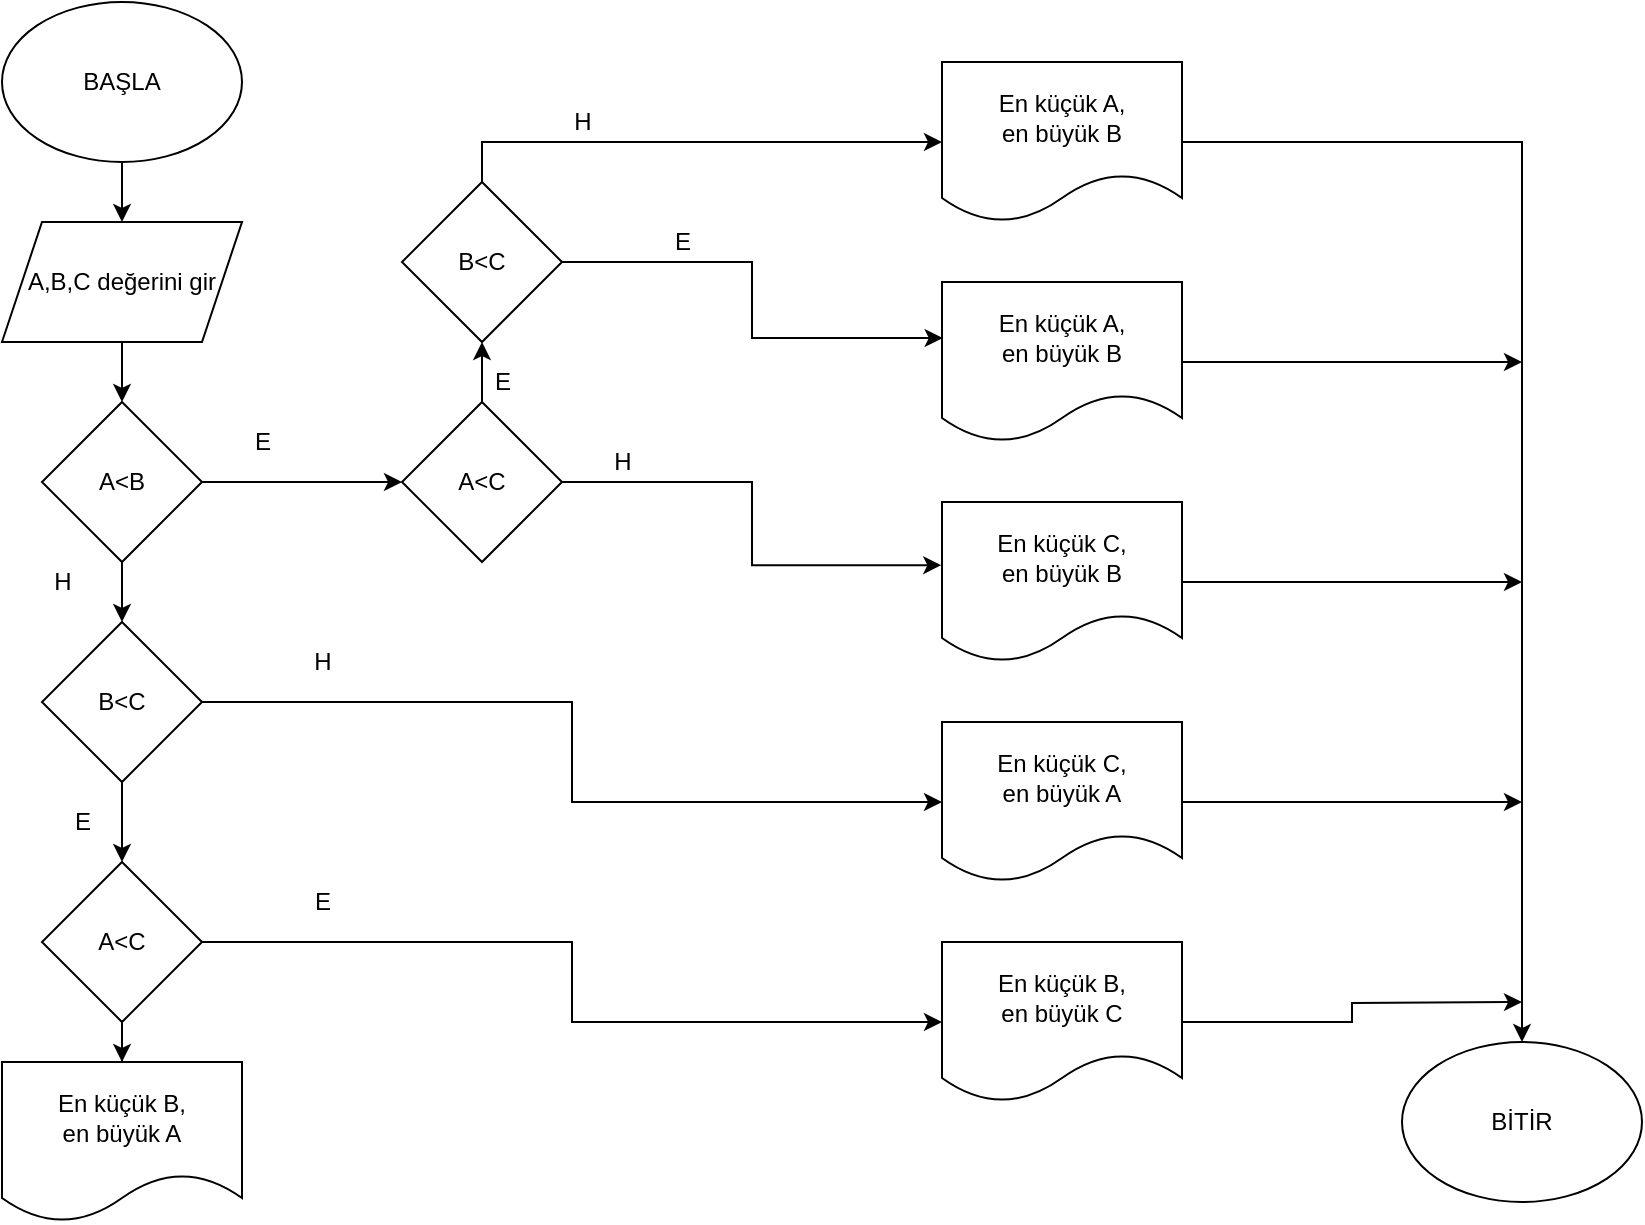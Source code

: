 <mxfile version="15.5.9" type="github">
  <diagram id="C5RBs43oDa-KdzZeNtuy" name="Page-1">
    <mxGraphModel dx="998" dy="548" grid="1" gridSize="10" guides="1" tooltips="1" connect="1" arrows="1" fold="1" page="1" pageScale="1" pageWidth="827" pageHeight="1169" math="0" shadow="0">
      <root>
        <mxCell id="WIyWlLk6GJQsqaUBKTNV-0" />
        <mxCell id="WIyWlLk6GJQsqaUBKTNV-1" parent="WIyWlLk6GJQsqaUBKTNV-0" />
        <mxCell id="-4Ovi9yf2yFajbggfB0S-118" style="edgeStyle=orthogonalEdgeStyle;rounded=0;orthogonalLoop=1;jettySize=auto;html=1;entryX=0.5;entryY=0;entryDx=0;entryDy=0;" edge="1" parent="WIyWlLk6GJQsqaUBKTNV-1" source="-4Ovi9yf2yFajbggfB0S-116" target="-4Ovi9yf2yFajbggfB0S-117">
          <mxGeometry relative="1" as="geometry" />
        </mxCell>
        <mxCell id="-4Ovi9yf2yFajbggfB0S-116" value="BAŞLA" style="ellipse;whiteSpace=wrap;html=1;" vertex="1" parent="WIyWlLk6GJQsqaUBKTNV-1">
          <mxGeometry x="50" width="120" height="80" as="geometry" />
        </mxCell>
        <mxCell id="-4Ovi9yf2yFajbggfB0S-120" style="edgeStyle=orthogonalEdgeStyle;rounded=0;orthogonalLoop=1;jettySize=auto;html=1;entryX=0.5;entryY=0;entryDx=0;entryDy=0;" edge="1" parent="WIyWlLk6GJQsqaUBKTNV-1" source="-4Ovi9yf2yFajbggfB0S-117" target="-4Ovi9yf2yFajbggfB0S-119">
          <mxGeometry relative="1" as="geometry" />
        </mxCell>
        <mxCell id="-4Ovi9yf2yFajbggfB0S-117" value="A,B,C değerini gir" style="shape=parallelogram;perimeter=parallelogramPerimeter;whiteSpace=wrap;html=1;fixedSize=1;" vertex="1" parent="WIyWlLk6GJQsqaUBKTNV-1">
          <mxGeometry x="50" y="110" width="120" height="60" as="geometry" />
        </mxCell>
        <mxCell id="-4Ovi9yf2yFajbggfB0S-123" style="edgeStyle=orthogonalEdgeStyle;rounded=0;orthogonalLoop=1;jettySize=auto;html=1;entryX=0.5;entryY=0;entryDx=0;entryDy=0;" edge="1" parent="WIyWlLk6GJQsqaUBKTNV-1" source="-4Ovi9yf2yFajbggfB0S-119" target="-4Ovi9yf2yFajbggfB0S-121">
          <mxGeometry relative="1" as="geometry" />
        </mxCell>
        <mxCell id="-4Ovi9yf2yFajbggfB0S-131" style="edgeStyle=orthogonalEdgeStyle;rounded=0;orthogonalLoop=1;jettySize=auto;html=1;entryX=0;entryY=0.5;entryDx=0;entryDy=0;" edge="1" parent="WIyWlLk6GJQsqaUBKTNV-1" source="-4Ovi9yf2yFajbggfB0S-119" target="-4Ovi9yf2yFajbggfB0S-129">
          <mxGeometry relative="1" as="geometry" />
        </mxCell>
        <mxCell id="-4Ovi9yf2yFajbggfB0S-119" value="A&amp;lt;B" style="rhombus;whiteSpace=wrap;html=1;" vertex="1" parent="WIyWlLk6GJQsqaUBKTNV-1">
          <mxGeometry x="70" y="200" width="80" height="80" as="geometry" />
        </mxCell>
        <mxCell id="-4Ovi9yf2yFajbggfB0S-125" style="edgeStyle=orthogonalEdgeStyle;rounded=0;orthogonalLoop=1;jettySize=auto;html=1;entryX=0.5;entryY=0;entryDx=0;entryDy=0;" edge="1" parent="WIyWlLk6GJQsqaUBKTNV-1" source="-4Ovi9yf2yFajbggfB0S-121" target="-4Ovi9yf2yFajbggfB0S-124">
          <mxGeometry relative="1" as="geometry" />
        </mxCell>
        <mxCell id="-4Ovi9yf2yFajbggfB0S-139" style="edgeStyle=orthogonalEdgeStyle;rounded=0;orthogonalLoop=1;jettySize=auto;html=1;entryX=0;entryY=0.5;entryDx=0;entryDy=0;" edge="1" parent="WIyWlLk6GJQsqaUBKTNV-1" source="-4Ovi9yf2yFajbggfB0S-121" target="-4Ovi9yf2yFajbggfB0S-135">
          <mxGeometry relative="1" as="geometry" />
        </mxCell>
        <mxCell id="-4Ovi9yf2yFajbggfB0S-121" value="B&amp;lt;C" style="rhombus;whiteSpace=wrap;html=1;" vertex="1" parent="WIyWlLk6GJQsqaUBKTNV-1">
          <mxGeometry x="70" y="310" width="80" height="80" as="geometry" />
        </mxCell>
        <mxCell id="-4Ovi9yf2yFajbggfB0S-127" style="edgeStyle=orthogonalEdgeStyle;rounded=0;orthogonalLoop=1;jettySize=auto;html=1;entryX=0.5;entryY=0;entryDx=0;entryDy=0;" edge="1" parent="WIyWlLk6GJQsqaUBKTNV-1" source="-4Ovi9yf2yFajbggfB0S-124" target="-4Ovi9yf2yFajbggfB0S-126">
          <mxGeometry relative="1" as="geometry" />
        </mxCell>
        <mxCell id="-4Ovi9yf2yFajbggfB0S-141" style="edgeStyle=orthogonalEdgeStyle;rounded=0;orthogonalLoop=1;jettySize=auto;html=1;entryX=0;entryY=0.5;entryDx=0;entryDy=0;" edge="1" parent="WIyWlLk6GJQsqaUBKTNV-1" source="-4Ovi9yf2yFajbggfB0S-124" target="-4Ovi9yf2yFajbggfB0S-140">
          <mxGeometry relative="1" as="geometry" />
        </mxCell>
        <mxCell id="-4Ovi9yf2yFajbggfB0S-124" value="A&amp;lt;C" style="rhombus;whiteSpace=wrap;html=1;" vertex="1" parent="WIyWlLk6GJQsqaUBKTNV-1">
          <mxGeometry x="70" y="430" width="80" height="80" as="geometry" />
        </mxCell>
        <mxCell id="-4Ovi9yf2yFajbggfB0S-126" value="En küçük B,&lt;br&gt;en büyük A" style="shape=document;whiteSpace=wrap;html=1;boundedLbl=1;" vertex="1" parent="WIyWlLk6GJQsqaUBKTNV-1">
          <mxGeometry x="50" y="530" width="120" height="80" as="geometry" />
        </mxCell>
        <mxCell id="-4Ovi9yf2yFajbggfB0S-136" style="edgeStyle=orthogonalEdgeStyle;rounded=0;orthogonalLoop=1;jettySize=auto;html=1;" edge="1" parent="WIyWlLk6GJQsqaUBKTNV-1" source="-4Ovi9yf2yFajbggfB0S-128" target="-4Ovi9yf2yFajbggfB0S-132">
          <mxGeometry relative="1" as="geometry">
            <Array as="points">
              <mxPoint x="290" y="70" />
            </Array>
          </mxGeometry>
        </mxCell>
        <mxCell id="-4Ovi9yf2yFajbggfB0S-137" style="edgeStyle=orthogonalEdgeStyle;rounded=0;orthogonalLoop=1;jettySize=auto;html=1;entryX=0.003;entryY=0.35;entryDx=0;entryDy=0;entryPerimeter=0;" edge="1" parent="WIyWlLk6GJQsqaUBKTNV-1" source="-4Ovi9yf2yFajbggfB0S-128" target="-4Ovi9yf2yFajbggfB0S-133">
          <mxGeometry relative="1" as="geometry" />
        </mxCell>
        <mxCell id="-4Ovi9yf2yFajbggfB0S-128" value="B&amp;lt;C" style="rhombus;whiteSpace=wrap;html=1;" vertex="1" parent="WIyWlLk6GJQsqaUBKTNV-1">
          <mxGeometry x="250" y="90" width="80" height="80" as="geometry" />
        </mxCell>
        <mxCell id="-4Ovi9yf2yFajbggfB0S-130" style="edgeStyle=orthogonalEdgeStyle;rounded=0;orthogonalLoop=1;jettySize=auto;html=1;entryX=0.5;entryY=1;entryDx=0;entryDy=0;" edge="1" parent="WIyWlLk6GJQsqaUBKTNV-1" source="-4Ovi9yf2yFajbggfB0S-129" target="-4Ovi9yf2yFajbggfB0S-128">
          <mxGeometry relative="1" as="geometry" />
        </mxCell>
        <mxCell id="-4Ovi9yf2yFajbggfB0S-138" style="edgeStyle=orthogonalEdgeStyle;rounded=0;orthogonalLoop=1;jettySize=auto;html=1;entryX=-0.003;entryY=0.395;entryDx=0;entryDy=0;entryPerimeter=0;" edge="1" parent="WIyWlLk6GJQsqaUBKTNV-1" source="-4Ovi9yf2yFajbggfB0S-129" target="-4Ovi9yf2yFajbggfB0S-134">
          <mxGeometry relative="1" as="geometry" />
        </mxCell>
        <mxCell id="-4Ovi9yf2yFajbggfB0S-129" value="A&amp;lt;C" style="rhombus;whiteSpace=wrap;html=1;" vertex="1" parent="WIyWlLk6GJQsqaUBKTNV-1">
          <mxGeometry x="250" y="200" width="80" height="80" as="geometry" />
        </mxCell>
        <mxCell id="-4Ovi9yf2yFajbggfB0S-143" style="edgeStyle=orthogonalEdgeStyle;rounded=0;orthogonalLoop=1;jettySize=auto;html=1;entryX=0.5;entryY=0;entryDx=0;entryDy=0;" edge="1" parent="WIyWlLk6GJQsqaUBKTNV-1" source="-4Ovi9yf2yFajbggfB0S-132" target="-4Ovi9yf2yFajbggfB0S-142">
          <mxGeometry relative="1" as="geometry" />
        </mxCell>
        <mxCell id="-4Ovi9yf2yFajbggfB0S-132" value="En küçük A,&lt;br&gt;en büyük B" style="shape=document;whiteSpace=wrap;html=1;boundedLbl=1;" vertex="1" parent="WIyWlLk6GJQsqaUBKTNV-1">
          <mxGeometry x="520" y="30" width="120" height="80" as="geometry" />
        </mxCell>
        <mxCell id="-4Ovi9yf2yFajbggfB0S-144" style="edgeStyle=orthogonalEdgeStyle;rounded=0;orthogonalLoop=1;jettySize=auto;html=1;" edge="1" parent="WIyWlLk6GJQsqaUBKTNV-1" source="-4Ovi9yf2yFajbggfB0S-133">
          <mxGeometry relative="1" as="geometry">
            <mxPoint x="810" y="180" as="targetPoint" />
          </mxGeometry>
        </mxCell>
        <mxCell id="-4Ovi9yf2yFajbggfB0S-133" value="En küçük A,&lt;br&gt;en büyük B" style="shape=document;whiteSpace=wrap;html=1;boundedLbl=1;" vertex="1" parent="WIyWlLk6GJQsqaUBKTNV-1">
          <mxGeometry x="520" y="140" width="120" height="80" as="geometry" />
        </mxCell>
        <mxCell id="-4Ovi9yf2yFajbggfB0S-145" style="edgeStyle=orthogonalEdgeStyle;rounded=0;orthogonalLoop=1;jettySize=auto;html=1;" edge="1" parent="WIyWlLk6GJQsqaUBKTNV-1" source="-4Ovi9yf2yFajbggfB0S-134">
          <mxGeometry relative="1" as="geometry">
            <mxPoint x="810" y="290" as="targetPoint" />
          </mxGeometry>
        </mxCell>
        <mxCell id="-4Ovi9yf2yFajbggfB0S-134" value="En küçük C,&lt;br&gt;en büyük B" style="shape=document;whiteSpace=wrap;html=1;boundedLbl=1;" vertex="1" parent="WIyWlLk6GJQsqaUBKTNV-1">
          <mxGeometry x="520" y="250" width="120" height="80" as="geometry" />
        </mxCell>
        <mxCell id="-4Ovi9yf2yFajbggfB0S-146" style="edgeStyle=orthogonalEdgeStyle;rounded=0;orthogonalLoop=1;jettySize=auto;html=1;" edge="1" parent="WIyWlLk6GJQsqaUBKTNV-1" source="-4Ovi9yf2yFajbggfB0S-135">
          <mxGeometry relative="1" as="geometry">
            <mxPoint x="810" y="400" as="targetPoint" />
          </mxGeometry>
        </mxCell>
        <mxCell id="-4Ovi9yf2yFajbggfB0S-135" value="En küçük C,&lt;br&gt;en büyük A" style="shape=document;whiteSpace=wrap;html=1;boundedLbl=1;" vertex="1" parent="WIyWlLk6GJQsqaUBKTNV-1">
          <mxGeometry x="520" y="360" width="120" height="80" as="geometry" />
        </mxCell>
        <mxCell id="-4Ovi9yf2yFajbggfB0S-147" style="edgeStyle=orthogonalEdgeStyle;rounded=0;orthogonalLoop=1;jettySize=auto;html=1;" edge="1" parent="WIyWlLk6GJQsqaUBKTNV-1" source="-4Ovi9yf2yFajbggfB0S-140">
          <mxGeometry relative="1" as="geometry">
            <mxPoint x="810" y="500" as="targetPoint" />
          </mxGeometry>
        </mxCell>
        <mxCell id="-4Ovi9yf2yFajbggfB0S-140" value="En küçük B,&lt;br&gt;en büyük C" style="shape=document;whiteSpace=wrap;html=1;boundedLbl=1;" vertex="1" parent="WIyWlLk6GJQsqaUBKTNV-1">
          <mxGeometry x="520" y="470" width="120" height="80" as="geometry" />
        </mxCell>
        <mxCell id="-4Ovi9yf2yFajbggfB0S-142" value="BİTİR" style="ellipse;whiteSpace=wrap;html=1;" vertex="1" parent="WIyWlLk6GJQsqaUBKTNV-1">
          <mxGeometry x="750" y="520" width="120" height="80" as="geometry" />
        </mxCell>
        <mxCell id="-4Ovi9yf2yFajbggfB0S-150" value="E" style="text;html=1;align=center;verticalAlign=middle;resizable=0;points=[];autosize=1;strokeColor=none;fillColor=none;" vertex="1" parent="WIyWlLk6GJQsqaUBKTNV-1">
          <mxGeometry x="170" y="210" width="20" height="20" as="geometry" />
        </mxCell>
        <mxCell id="-4Ovi9yf2yFajbggfB0S-151" value="H" style="text;html=1;align=center;verticalAlign=middle;resizable=0;points=[];autosize=1;strokeColor=none;fillColor=none;" vertex="1" parent="WIyWlLk6GJQsqaUBKTNV-1">
          <mxGeometry x="200" y="320" width="20" height="20" as="geometry" />
        </mxCell>
        <mxCell id="-4Ovi9yf2yFajbggfB0S-152" value="E" style="text;html=1;align=center;verticalAlign=middle;resizable=0;points=[];autosize=1;strokeColor=none;fillColor=none;" vertex="1" parent="WIyWlLk6GJQsqaUBKTNV-1">
          <mxGeometry x="200" y="440" width="20" height="20" as="geometry" />
        </mxCell>
        <mxCell id="-4Ovi9yf2yFajbggfB0S-153" value="H" style="text;html=1;align=center;verticalAlign=middle;resizable=0;points=[];autosize=1;strokeColor=none;fillColor=none;" vertex="1" parent="WIyWlLk6GJQsqaUBKTNV-1">
          <mxGeometry x="70" y="280" width="20" height="20" as="geometry" />
        </mxCell>
        <mxCell id="-4Ovi9yf2yFajbggfB0S-154" value="E" style="text;html=1;align=center;verticalAlign=middle;resizable=0;points=[];autosize=1;strokeColor=none;fillColor=none;" vertex="1" parent="WIyWlLk6GJQsqaUBKTNV-1">
          <mxGeometry x="80" y="400" width="20" height="20" as="geometry" />
        </mxCell>
        <mxCell id="-4Ovi9yf2yFajbggfB0S-155" value="H" style="text;html=1;align=center;verticalAlign=middle;resizable=0;points=[];autosize=1;strokeColor=none;fillColor=none;" vertex="1" parent="WIyWlLk6GJQsqaUBKTNV-1">
          <mxGeometry x="330" y="50" width="20" height="20" as="geometry" />
        </mxCell>
        <mxCell id="-4Ovi9yf2yFajbggfB0S-156" value="E" style="text;html=1;align=center;verticalAlign=middle;resizable=0;points=[];autosize=1;strokeColor=none;fillColor=none;" vertex="1" parent="WIyWlLk6GJQsqaUBKTNV-1">
          <mxGeometry x="380" y="110" width="20" height="20" as="geometry" />
        </mxCell>
        <mxCell id="-4Ovi9yf2yFajbggfB0S-157" value="E" style="text;html=1;align=center;verticalAlign=middle;resizable=0;points=[];autosize=1;strokeColor=none;fillColor=none;" vertex="1" parent="WIyWlLk6GJQsqaUBKTNV-1">
          <mxGeometry x="290" y="180" width="20" height="20" as="geometry" />
        </mxCell>
        <mxCell id="-4Ovi9yf2yFajbggfB0S-158" value="H" style="text;html=1;align=center;verticalAlign=middle;resizable=0;points=[];autosize=1;strokeColor=none;fillColor=none;" vertex="1" parent="WIyWlLk6GJQsqaUBKTNV-1">
          <mxGeometry x="350" y="220" width="20" height="20" as="geometry" />
        </mxCell>
      </root>
    </mxGraphModel>
  </diagram>
</mxfile>
